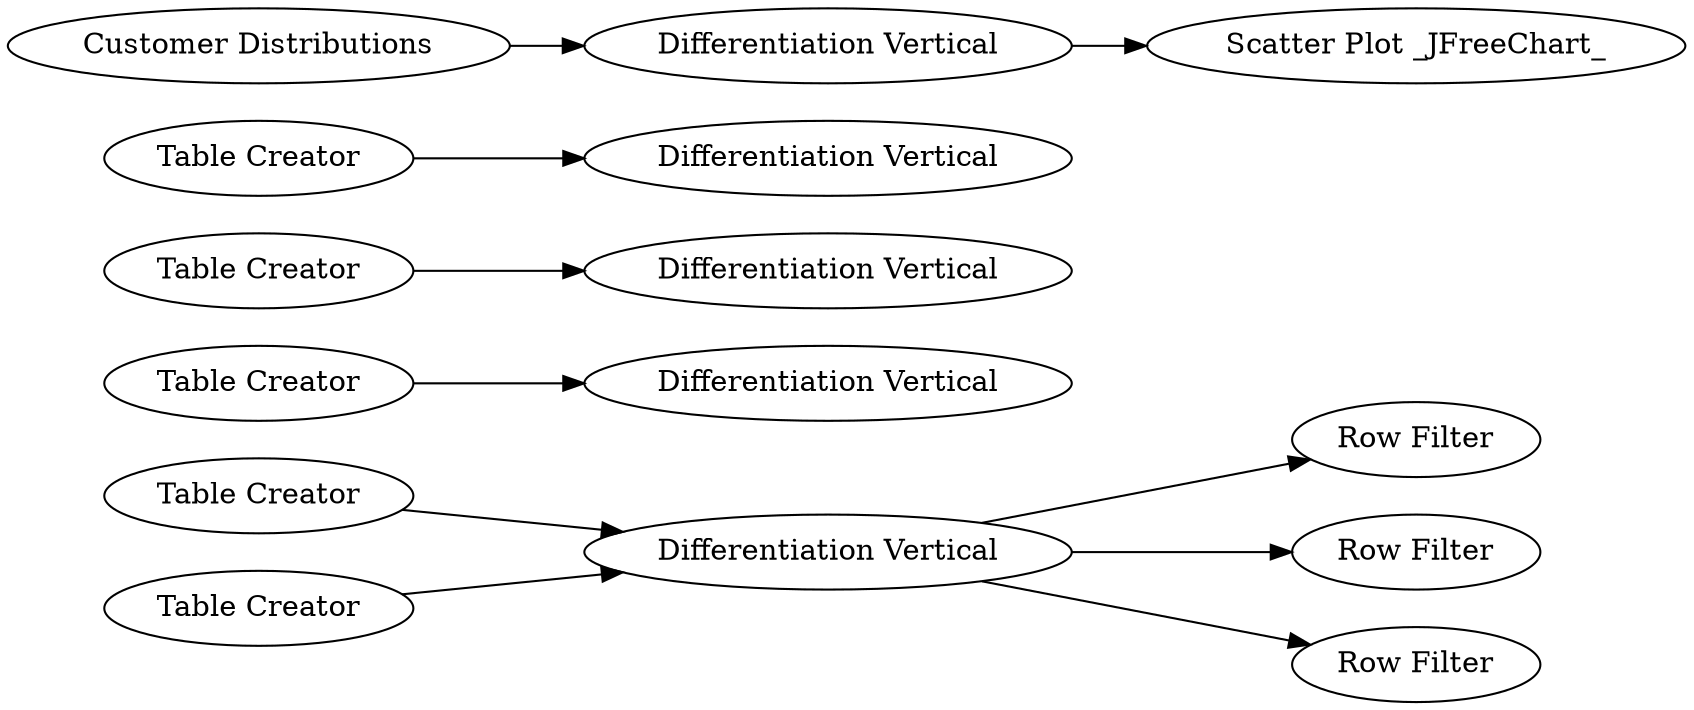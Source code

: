 digraph {
	"3826284731936861252_12" [label="Row Filter"]
	"3826284731936861252_2" [label="Table Creator"]
	"3826284731936861252_8" [label="Differentiation Vertical"]
	"3826284731936861252_11" [label="Row Filter"]
	"3826284731936861252_4" [label="Table Creator"]
	"3826284731936861252_9" [label="Table Creator"]
	"3826284731936861252_6" [label="Table Creator"]
	"3826284731936861252_16" [label="Scatter Plot _JFreeChart_"]
	"3826284731936861252_7" [label="Table Creator"]
	"3826284731936861252_1" [label="Differentiation Vertical"]
	"3826284731936861252_10" [label="Row Filter"]
	"3826284731936861252_14" [label="Differentiation Vertical"]
	"3826284731936861252_13" [label="Customer Distributions"]
	"3826284731936861252_3" [label="Differentiation Vertical"]
	"3826284731936861252_5" [label="Differentiation Vertical"]
	"3826284731936861252_8" -> "3826284731936861252_12"
	"3826284731936861252_14" -> "3826284731936861252_16"
	"3826284731936861252_6" -> "3826284731936861252_5"
	"3826284731936861252_8" -> "3826284731936861252_10"
	"3826284731936861252_7" -> "3826284731936861252_8"
	"3826284731936861252_13" -> "3826284731936861252_14"
	"3826284731936861252_8" -> "3826284731936861252_11"
	"3826284731936861252_4" -> "3826284731936861252_3"
	"3826284731936861252_9" -> "3826284731936861252_8"
	"3826284731936861252_2" -> "3826284731936861252_1"
	rankdir=LR
}
